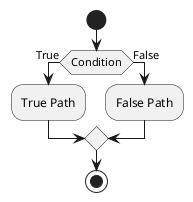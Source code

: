 @startuml
start
if (Condition) then (True)
  :True Path;
else (False)
  :False Path;
endif
stop
@enduml
@startuml
(*) --> "Start"
if "Condition" then
-->[True] "True Path"
else
->[False] "False Path"
endif
@enduml